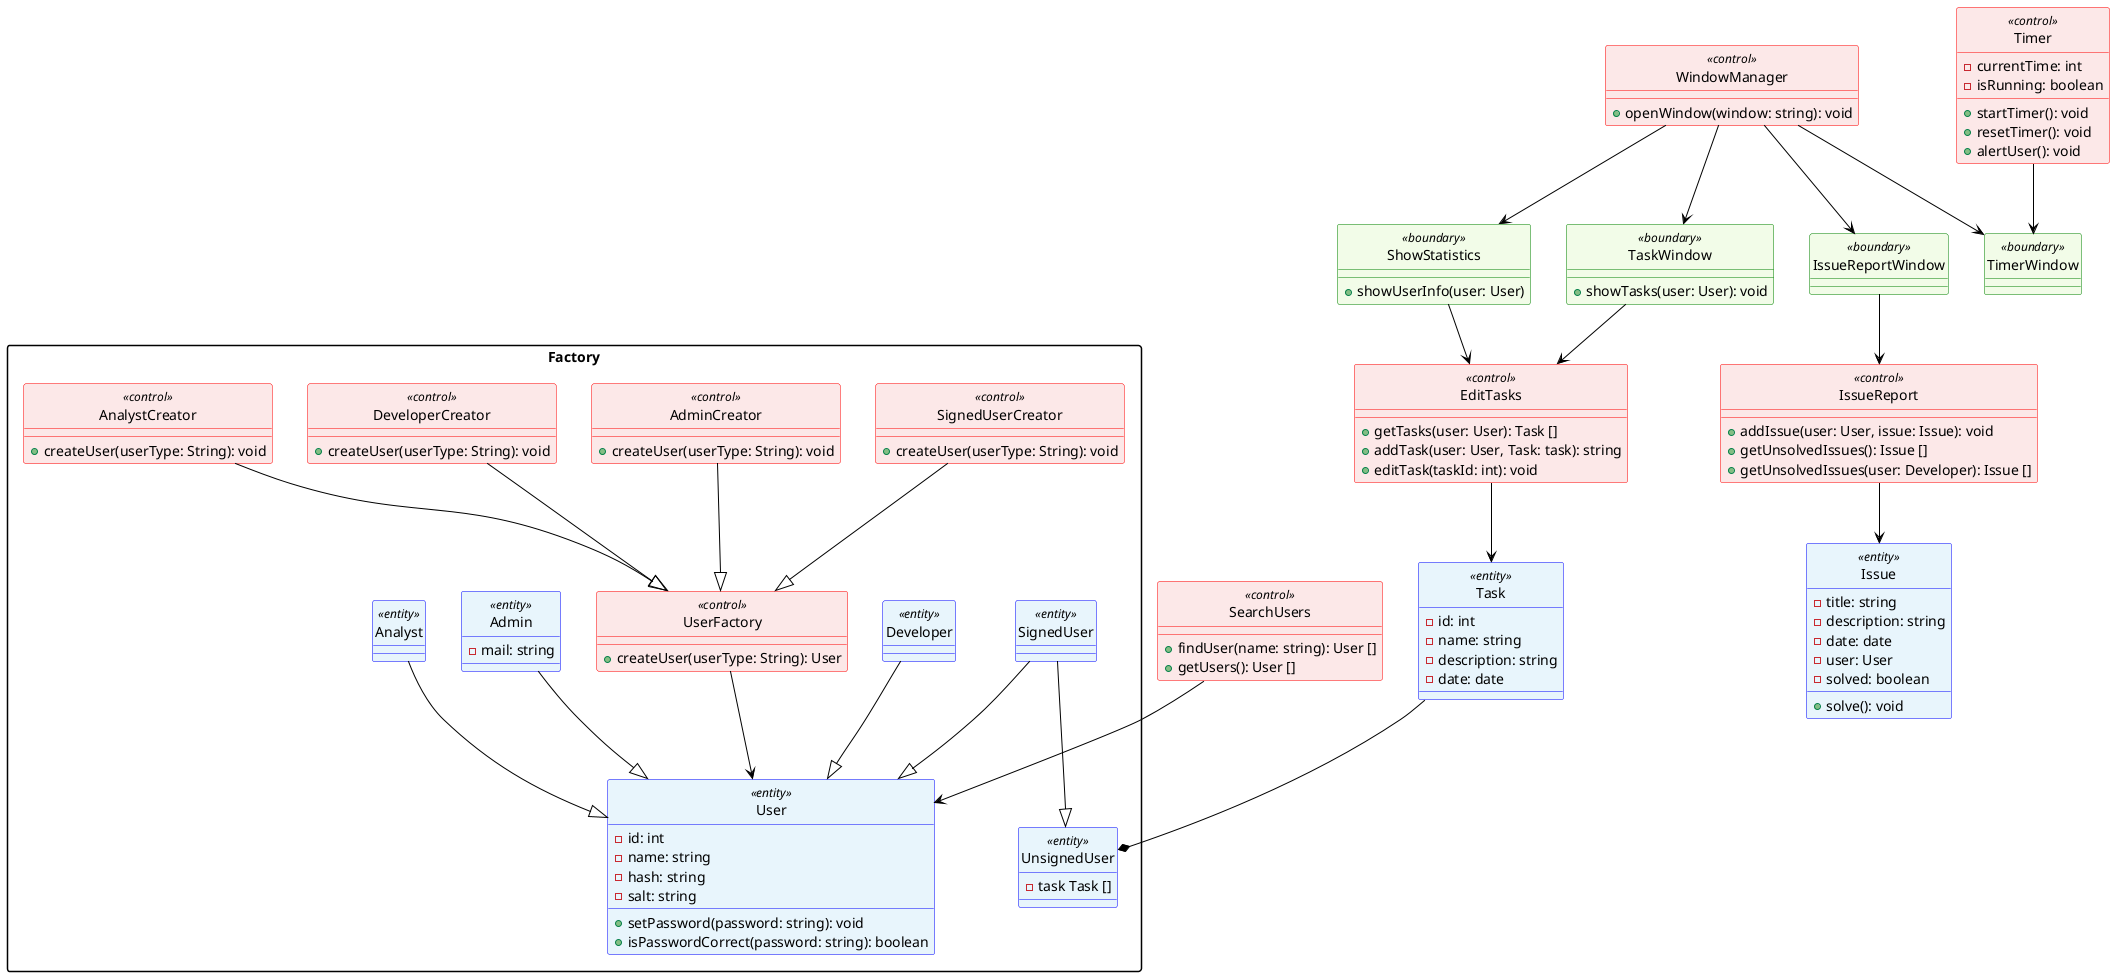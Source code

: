 @startuml Aplikacija produktivnosti in organizacije 
skinparam class {
  backgroundColor white
  borderColor #5FB8EC
  arrowColor black
}
skinparam class<<entity>> {
  backgroundColor #e8f5fc
  borderColor Blue
}
skinparam class<<control>> {
  backgroundColor #fce8e8
  borderColor Red
}
skinparam class<<boundary>> {
  backgroundColor #f2fce8
  borderColor Green
}

'skinparam shadowing false
skinparam defaultTextAlignment center
skinparam packageStyle rectangle
skinparam groupInheritance 2
hide circle
'hide members

'---------Razredi---------------------------
package Factory{
  Class User<<entity>> {
    -id: int
    -name: string
    -hash: string
    -salt: string 
    +setPassword(password: string): void
    +isPasswordCorrect(password: string): boolean
  }
  Class UserFactory<<control>>{
    +createUser(userType: String): User
  }
  Class SignedUser<<entity>>{

  }
  Class Admin<<entity>>{
    -mail: string
  }
  Class Analyst<<entity>>{

  }
  Class Developer<<entity>>{

  }
  Class UnsignedUser<<entity>> {
    -task Task []
  }
  Class SignedUserCreator<<control>>{
    +createUser(userType: String): void
  }
  Class AdminCreator<<control>>{
    +createUser(userType: String): void
  }
  Class DeveloperCreator<<control>>{
    +createUser(userType: String): void
  }
  Class AnalystCreator<<control>>{
    +createUser(userType: String): void
  }
}

Class ShowStatistics<<boundary>>{
  +showUserInfo(user: User)
}
Class Task<<entity>>{
  -id: int
  -name: string
  -description: string
  -date: date
}
class EditTasks<<control>>{
  +getTasks(user: User): Task []
  +addTask(user: User, Task: task): string
  +editTask(taskId: int): void
}
class TaskWindow<<boundary>>{
  +showTasks(user: User): void
}
class WindowManager<<control>>{
  +openWindow(window: string): void
}
Class Issue<<entity>>{
  -title: string
  -description: string
  -date: date
  -user: User
  -solved: boolean
  +solve(): void
}
Class IssueReport<<control>>{
  +addIssue(user: User, issue: Issue): void
  +getUnsolvedIssues(): Issue []
  +getUnsolvedIssues(user: Developer): Issue []
}
Class IssueReportWindow<<boundary>>

Class SearchUsers<<control>>{
  +findUser(name: string): User []
  +getUsers(): User []
}

' obvestiUsera - ko čas poteče, naredi popup al whatever. (better name pls)
' also a rabmo dodatne atribute/funkcije za pavzo?
Class Timer<<control>>{
  -currentTime: int
  -isRunning: boolean
  +startTimer(): void
  +resetTimer(): void
  +alertUser(): void
}
Class TimerWindow<<boundary>>{
  
}


'------Povezave-----------------------
Task --* UnsignedUser
EditTasks --> Task
TaskWindow --> EditTasks
IssueReport --> Issue
IssueReportWindow --> IssueReport
SearchUsers --> User
Timer --> TimerWindow
SignedUser --|> User
SignedUser --|> UnsignedUser
Analyst --|> User
Admin --|> User
Developer --|> User
ShowStatistics --> EditTasks
UserFactory --> User
SignedUserCreator --|> UserFactory
DeveloperCreator --|> UserFactory
AnalystCreator --|> UserFactory
AdminCreator --|> UserFactory
WindowManager --> IssueReportWindow
WindowManager --> TimerWindow
WindowManager --> ShowStatistics
WindowManager --> TaskWindow
@enduml

' extra notes
' - a se bolj fokusiramo da je čim boljši diagram al da
'    bo vse na diagramu dejansko implementirano?
' - kako pokažeš google calendar lol
' loči Usera na frontend in backend z adapterjem
' načrtovalske vzorce se na koncu označi na diagramu
' POVEŽI ZASLONSKE MASKE SKUPAJ!
' logina ni treba dat noter.